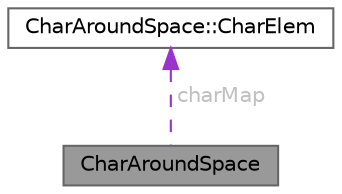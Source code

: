 digraph "CharAroundSpace"
{
 // INTERACTIVE_SVG=YES
 // LATEX_PDF_SIZE
  bgcolor="transparent";
  edge [fontname=Helvetica,fontsize=10,labelfontname=Helvetica,labelfontsize=10];
  node [fontname=Helvetica,fontsize=10,shape=box,height=0.2,width=0.4];
  Node1 [label="CharAroundSpace",height=0.2,width=0.4,color="gray40", fillcolor="grey60", style="filled", fontcolor="black",tooltip=" "];
  Node2 -> Node1 [dir="back",color="darkorchid3",style="dashed",label=" charMap",fontcolor="grey" ];
  Node2 [label="CharAroundSpace::CharElem",height=0.2,width=0.4,color="gray40", fillcolor="white", style="filled",URL="$d7/d95/struct_char_around_space_1_1_char_elem.html",tooltip=" "];
}
